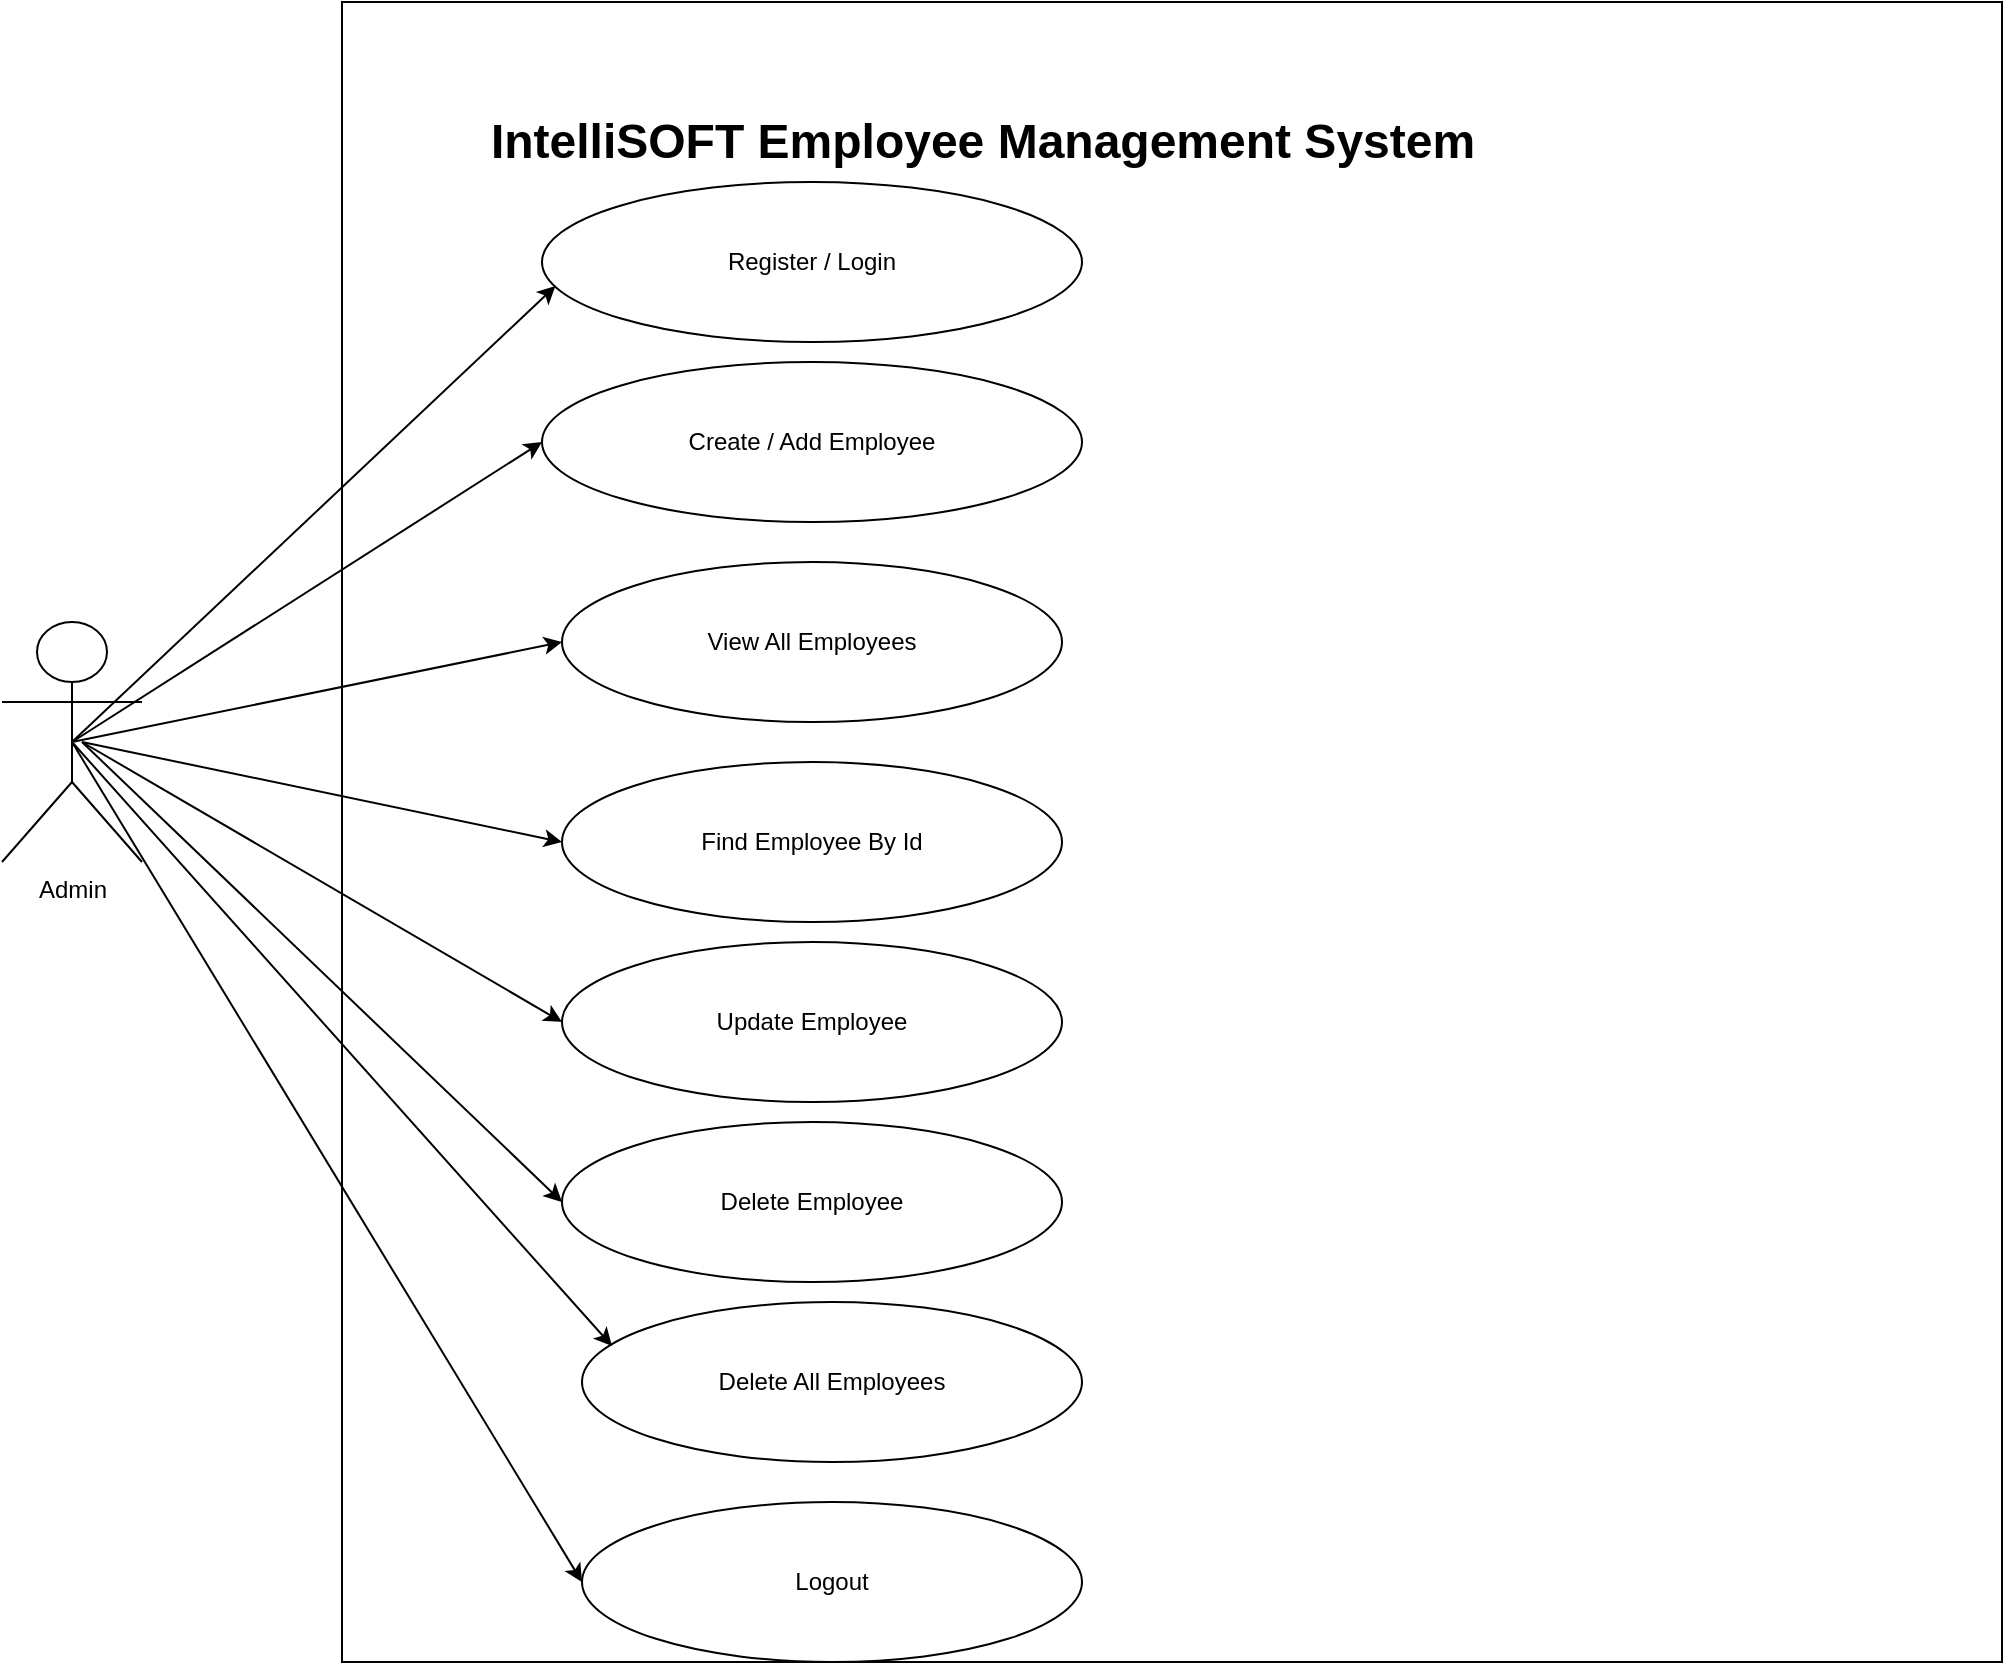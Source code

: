 <mxfile version="12.4.3" type="github" pages="1"><diagram id="gUPIdVjWWpygaDrnf6VG" name="Page-1"><mxGraphModel dx="868" dy="415" grid="1" gridSize="10" guides="1" tooltips="1" connect="1" arrows="1" fold="1" page="1" pageScale="1" pageWidth="850" pageHeight="1100" math="0" shadow="0"><root><mxCell id="0"/><mxCell id="1" parent="0"/><mxCell id="KAKK44rvVRWzOlmobOqr-1" value="Admin" style="shape=umlActor;verticalLabelPosition=bottom;labelBackgroundColor=#ffffff;verticalAlign=top;html=1;outlineConnect=0;" vertex="1" parent="1"><mxGeometry x="110" y="420" width="70" height="120" as="geometry"/></mxCell><object label="" id="KAKK44rvVRWzOlmobOqr-6"><mxCell style="whiteSpace=wrap;html=1;aspect=fixed;" vertex="1" parent="1"><mxGeometry x="280" y="110" width="830" height="830" as="geometry"/></mxCell></object><mxCell id="KAKK44rvVRWzOlmobOqr-9" value="IntelliSOFT Employee Management System" style="text;strokeColor=none;fillColor=none;html=1;fontSize=24;fontStyle=1;verticalAlign=middle;align=center;" vertex="1" parent="1"><mxGeometry x="420" y="160" width="360" height="40" as="geometry"/></mxCell><mxCell id="KAKK44rvVRWzOlmobOqr-13" value="" style="endArrow=classic;html=1;exitX=0.5;exitY=0.5;exitDx=0;exitDy=0;exitPerimeter=0;entryX=0.025;entryY=0.65;entryDx=0;entryDy=0;entryPerimeter=0;" edge="1" parent="1" source="KAKK44rvVRWzOlmobOqr-1" target="KAKK44rvVRWzOlmobOqr-14"><mxGeometry width="50" height="50" relative="1" as="geometry"><mxPoint x="150" y="480" as="sourcePoint"/><mxPoint x="340" y="-80" as="targetPoint"/></mxGeometry></mxCell><mxCell id="KAKK44rvVRWzOlmobOqr-14" value="Register / Login" style="ellipse;whiteSpace=wrap;html=1;" vertex="1" parent="1"><mxGeometry x="380" y="200" width="270" height="80" as="geometry"/></mxCell><mxCell id="KAKK44rvVRWzOlmobOqr-15" value="Create / Add Employee" style="ellipse;whiteSpace=wrap;html=1;" vertex="1" parent="1"><mxGeometry x="380" y="290" width="270" height="80" as="geometry"/></mxCell><mxCell id="KAKK44rvVRWzOlmobOqr-16" value="View All Employees" style="ellipse;whiteSpace=wrap;html=1;" vertex="1" parent="1"><mxGeometry x="390" y="390" width="250" height="80" as="geometry"/></mxCell><mxCell id="KAKK44rvVRWzOlmobOqr-17" value="Find Employee By Id" style="ellipse;whiteSpace=wrap;html=1;" vertex="1" parent="1"><mxGeometry x="390" y="490" width="250" height="80" as="geometry"/></mxCell><mxCell id="KAKK44rvVRWzOlmobOqr-18" value="Update Employee" style="ellipse;whiteSpace=wrap;html=1;" vertex="1" parent="1"><mxGeometry x="390" y="580" width="250" height="80" as="geometry"/></mxCell><mxCell id="KAKK44rvVRWzOlmobOqr-19" value="" style="endArrow=classic;html=1;exitX=0.5;exitY=0.5;exitDx=0;exitDy=0;exitPerimeter=0;entryX=0;entryY=0.5;entryDx=0;entryDy=0;" edge="1" parent="1" source="KAKK44rvVRWzOlmobOqr-1" target="KAKK44rvVRWzOlmobOqr-15"><mxGeometry width="50" height="50" relative="1" as="geometry"><mxPoint x="220" y="490" as="sourcePoint"/><mxPoint x="461.75" y="262" as="targetPoint"/></mxGeometry></mxCell><mxCell id="KAKK44rvVRWzOlmobOqr-20" value="" style="endArrow=classic;html=1;exitX=0.5;exitY=0.5;exitDx=0;exitDy=0;exitPerimeter=0;entryX=0;entryY=0.5;entryDx=0;entryDy=0;" edge="1" parent="1" source="KAKK44rvVRWzOlmobOqr-1" target="KAKK44rvVRWzOlmobOqr-16"><mxGeometry width="50" height="50" relative="1" as="geometry"><mxPoint x="200" y="500" as="sourcePoint"/><mxPoint x="441.75" y="272" as="targetPoint"/></mxGeometry></mxCell><mxCell id="KAKK44rvVRWzOlmobOqr-21" value="" style="endArrow=classic;html=1;entryX=0;entryY=0.5;entryDx=0;entryDy=0;" edge="1" parent="1" target="KAKK44rvVRWzOlmobOqr-17"><mxGeometry width="50" height="50" relative="1" as="geometry"><mxPoint x="150" y="480" as="sourcePoint"/><mxPoint x="461.75" y="262" as="targetPoint"/></mxGeometry></mxCell><mxCell id="KAKK44rvVRWzOlmobOqr-22" value="" style="endArrow=classic;html=1;entryX=0;entryY=0.5;entryDx=0;entryDy=0;" edge="1" parent="1" target="KAKK44rvVRWzOlmobOqr-18"><mxGeometry width="50" height="50" relative="1" as="geometry"><mxPoint x="150" y="480" as="sourcePoint"/><mxPoint x="431.75" y="282" as="targetPoint"/></mxGeometry></mxCell><mxCell id="KAKK44rvVRWzOlmobOqr-23" value="Delete Employee" style="ellipse;whiteSpace=wrap;html=1;" vertex="1" parent="1"><mxGeometry x="390" y="670" width="250" height="80" as="geometry"/></mxCell><mxCell id="KAKK44rvVRWzOlmobOqr-24" value="Delete All Employees" style="ellipse;whiteSpace=wrap;html=1;" vertex="1" parent="1"><mxGeometry x="400" y="760" width="250" height="80" as="geometry"/></mxCell><mxCell id="KAKK44rvVRWzOlmobOqr-25" value="Logout" style="ellipse;whiteSpace=wrap;html=1;" vertex="1" parent="1"><mxGeometry x="400" y="860" width="250" height="80" as="geometry"/></mxCell><mxCell id="KAKK44rvVRWzOlmobOqr-26" value="" style="endArrow=classic;html=1;entryX=0.06;entryY=0.275;entryDx=0;entryDy=0;exitX=0.5;exitY=0.5;exitDx=0;exitDy=0;exitPerimeter=0;entryPerimeter=0;" edge="1" parent="1" source="KAKK44rvVRWzOlmobOqr-1" target="KAKK44rvVRWzOlmobOqr-24"><mxGeometry width="50" height="50" relative="1" as="geometry"><mxPoint x="200" y="540" as="sourcePoint"/><mxPoint x="440" y="680" as="targetPoint"/></mxGeometry></mxCell><mxCell id="KAKK44rvVRWzOlmobOqr-27" value="" style="endArrow=classic;html=1;exitX=0.5;exitY=0.5;exitDx=0;exitDy=0;exitPerimeter=0;entryX=0;entryY=0.5;entryDx=0;entryDy=0;" edge="1" parent="1" source="KAKK44rvVRWzOlmobOqr-1" target="KAKK44rvVRWzOlmobOqr-25"><mxGeometry width="50" height="50" relative="1" as="geometry"><mxPoint x="150" y="490" as="sourcePoint"/><mxPoint x="440" y="870" as="targetPoint"/></mxGeometry></mxCell><mxCell id="KAKK44rvVRWzOlmobOqr-32" value="" style="endArrow=classic;html=1;entryX=0;entryY=0.5;entryDx=0;entryDy=0;" edge="1" parent="1" target="KAKK44rvVRWzOlmobOqr-23"><mxGeometry width="50" height="50" relative="1" as="geometry"><mxPoint x="150" y="480" as="sourcePoint"/><mxPoint x="500" y="862" as="targetPoint"/></mxGeometry></mxCell></root></mxGraphModel></diagram></mxfile>